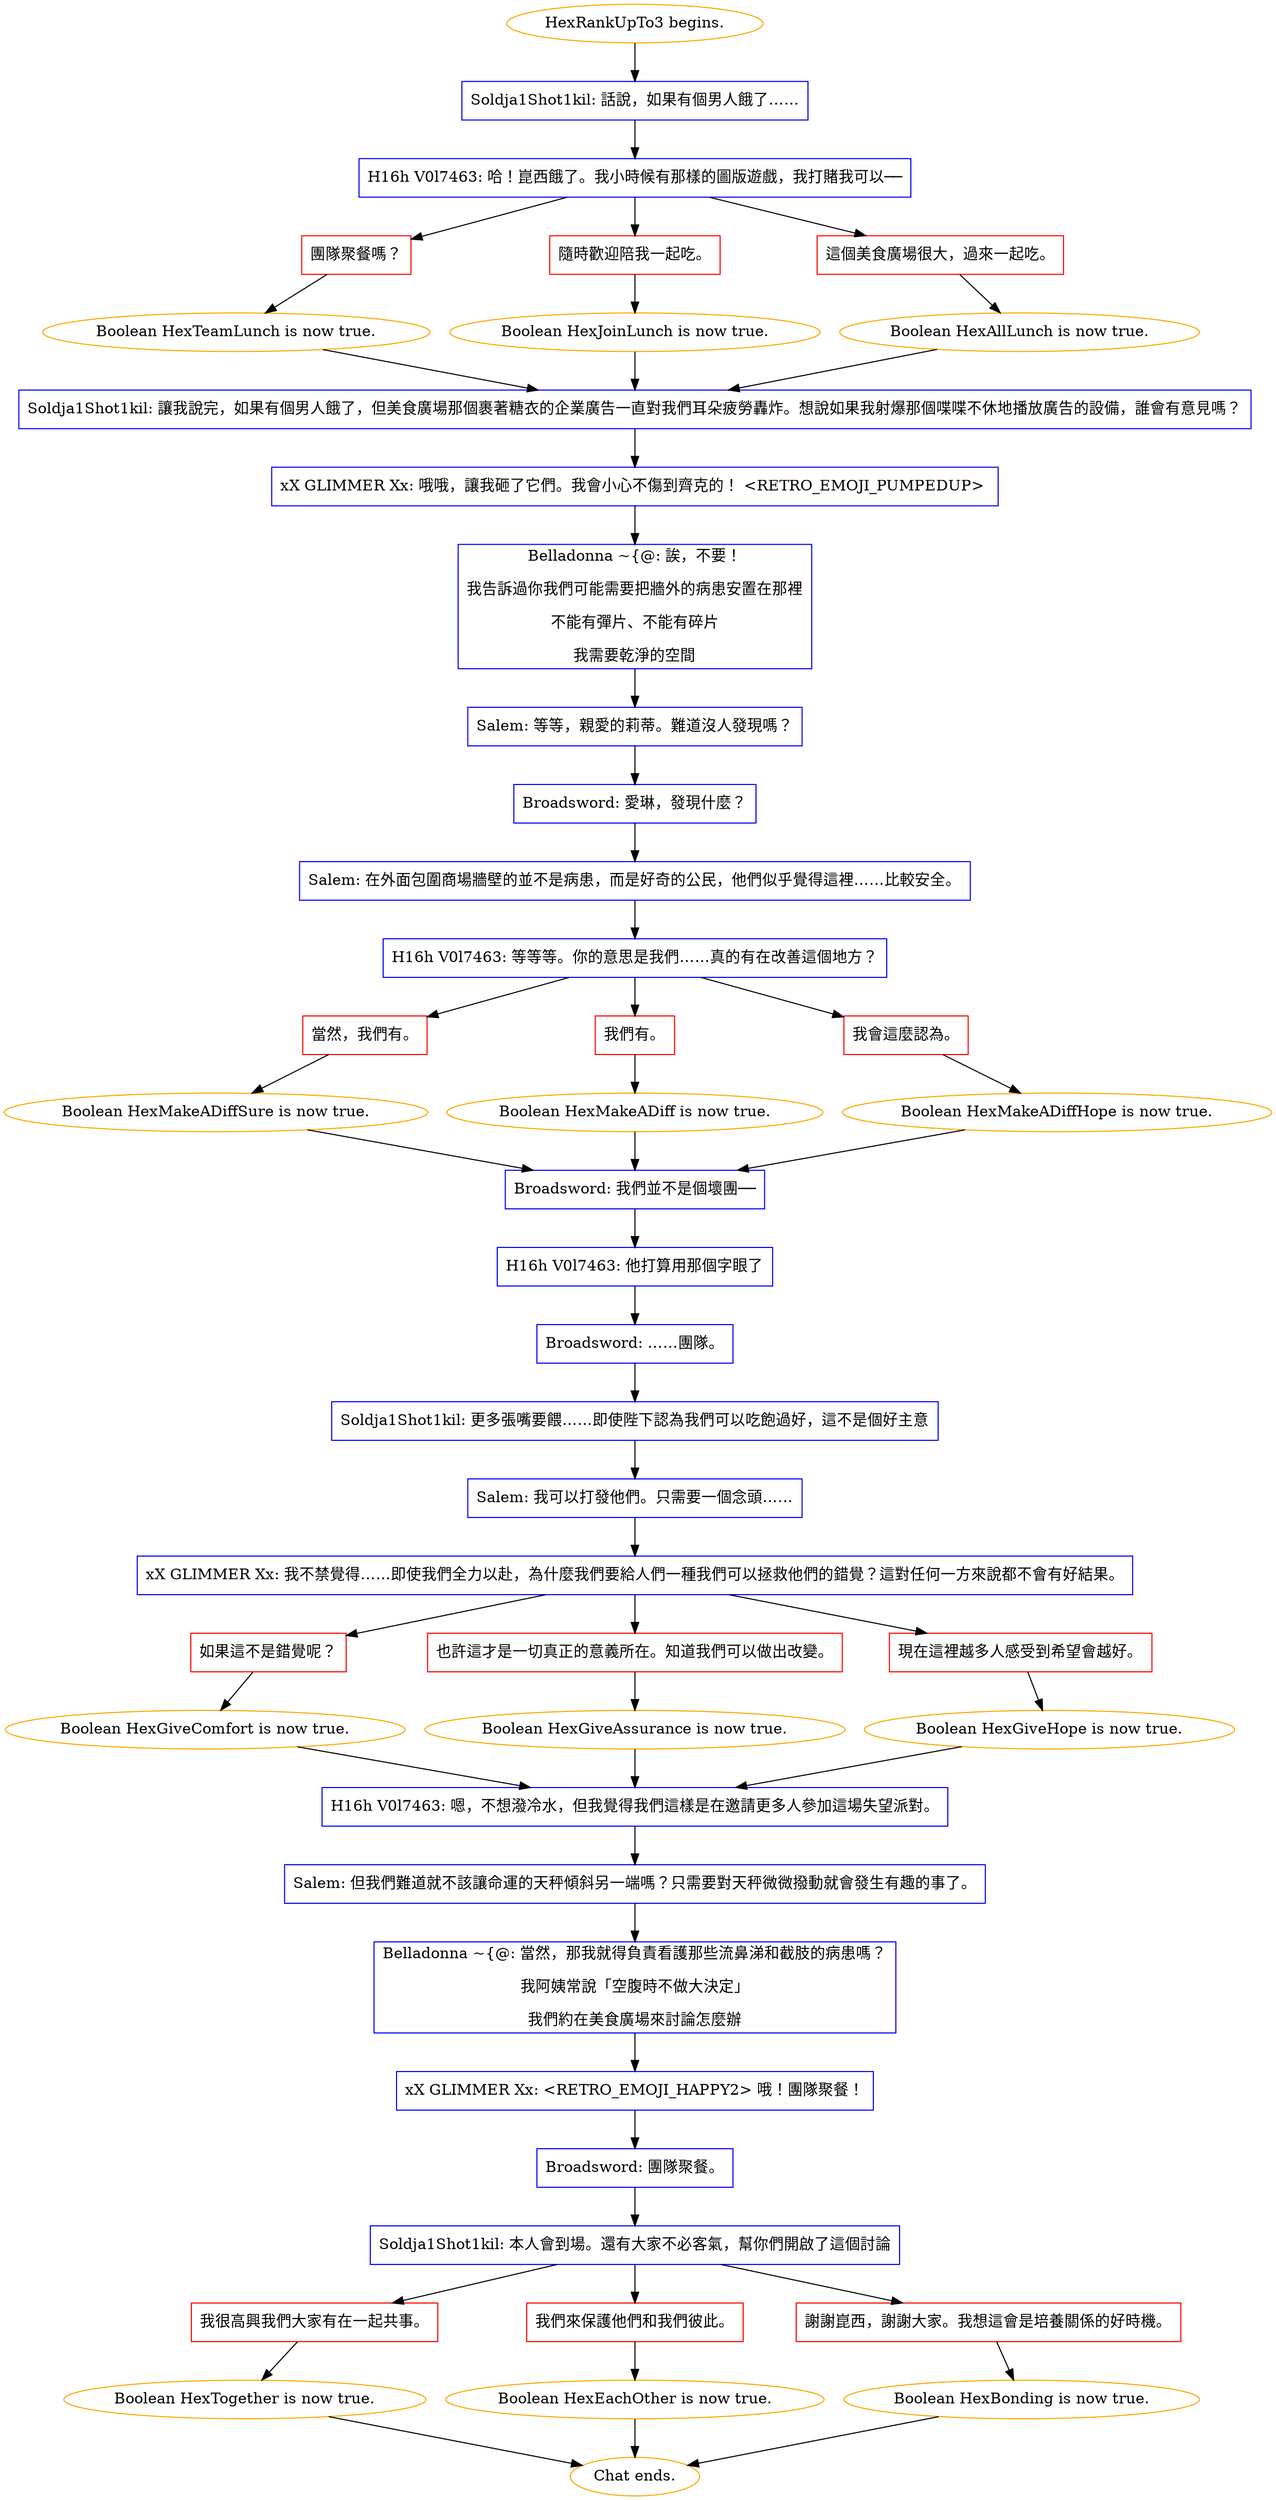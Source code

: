 digraph {
	"HexRankUpTo3 begins." [color=orange];
		"HexRankUpTo3 begins." -> j4256772795;
	j4256772795 [label="Soldja1Shot1kil: 話說，如果有個男人餓了……",shape=box,color=blue];
		j4256772795 -> j820366319;
	j820366319 [label="H16h V0l7463: 哈！崑西餓了。我小時候有那樣的圖版遊戲，我打賭我可以──",shape=box,color=blue];
		j820366319 -> j2657445256;
		j820366319 -> j2270150533;
		j820366319 -> j4221119384;
	j2657445256 [label="團隊聚餐嗎？",shape=box,color=red];
		j2657445256 -> j883683184;
	j2270150533 [label="隨時歡迎陪我一起吃。",shape=box,color=red];
		j2270150533 -> j2640636897;
	j4221119384 [label="這個美食廣場很大，過來一起吃。",shape=box,color=red];
		j4221119384 -> j1609786276;
	j883683184 [label="Boolean HexTeamLunch is now true.",color=orange];
		j883683184 -> j2701943913;
	j2640636897 [label="Boolean HexJoinLunch is now true.",color=orange];
		j2640636897 -> j2701943913;
	j1609786276 [label="Boolean HexAllLunch is now true.",color=orange];
		j1609786276 -> j2701943913;
	j2701943913 [label="Soldja1Shot1kil: 讓我說完，如果有個男人餓了，但美食廣場那個裹著糖衣的企業廣告一直對我們耳朵疲勞轟炸。想說如果我射爆那個喋喋不休地播放廣告的設備，誰會有意見嗎？",shape=box,color=blue];
		j2701943913 -> j202324205;
	j202324205 [label="xX GLIMMER Xx: 哦哦，讓我砸了它們。我會小心不傷到齊克的！ <RETRO_EMOJI_PUMPEDUP> ",shape=box,color=blue];
		j202324205 -> j2805950214;
	j2805950214 [label="Belladonna ~{@: 誒，不要！
我告訴過你我們可能需要把牆外的病患安置在那裡
不能有彈片、不能有碎片
我需要乾淨的空間",shape=box,color=blue];
		j2805950214 -> j3768582037;
	j3768582037 [label="Salem: 等等，親愛的莉蒂。難道沒人發現嗎？",shape=box,color=blue];
		j3768582037 -> j2944260084;
	j2944260084 [label="Broadsword: 愛琳，發現什麼？",shape=box,color=blue];
		j2944260084 -> j1290444147;
	j1290444147 [label="Salem: 在外面包圍商場牆壁的並不是病患，而是好奇的公民，他們似乎覺得這裡……比較安全。",shape=box,color=blue];
		j1290444147 -> j1012969419;
	j1012969419 [label="H16h V0l7463: 等等等。你的意思是我們……真的有在改善這個地方？",shape=box,color=blue];
		j1012969419 -> j3984289497;
		j1012969419 -> j1999090763;
		j1012969419 -> j2138127634;
	j3984289497 [label="當然，我們有。",shape=box,color=red];
		j3984289497 -> j3448737395;
	j1999090763 [label="我們有。",shape=box,color=red];
		j1999090763 -> j1551945555;
	j2138127634 [label="我會這麼認為。",shape=box,color=red];
		j2138127634 -> j4237004212;
	j3448737395 [label="Boolean HexMakeADiffSure is now true.",color=orange];
		j3448737395 -> j4246024816;
	j1551945555 [label="Boolean HexMakeADiff is now true.",color=orange];
		j1551945555 -> j4246024816;
	j4237004212 [label="Boolean HexMakeADiffHope is now true.",color=orange];
		j4237004212 -> j4246024816;
	j4246024816 [label="Broadsword: 我們並不是個壞團──",shape=box,color=blue];
		j4246024816 -> j1059606116;
	j1059606116 [label="H16h V0l7463: 他打算用那個字眼了",shape=box,color=blue];
		j1059606116 -> j2665736398;
	j2665736398 [label="Broadsword: ……團隊。",shape=box,color=blue];
		j2665736398 -> j3335088079;
	j3335088079 [label="Soldja1Shot1kil: 更多張嘴要餵……即使陛下認為我們可以吃飽過好，這不是個好主意",shape=box,color=blue];
		j3335088079 -> j3020680948;
	j3020680948 [label="Salem: 我可以打發他們。只需要一個念頭……",shape=box,color=blue];
		j3020680948 -> j427837006;
	j427837006 [label="xX GLIMMER Xx: 我不禁覺得……即使我們全力以赴，為什麼我們要給人們一種我們可以拯救他們的錯覺？這對任何一方來說都不會有好結果。",shape=box,color=blue];
		j427837006 -> j610511576;
		j427837006 -> j416213689;
		j427837006 -> j1049956195;
	j610511576 [label="如果這不是錯覺呢？",shape=box,color=red];
		j610511576 -> j2032803883;
	j416213689 [label="也許這才是一切真正的意義所在。知道我們可以做出改變。",shape=box,color=red];
		j416213689 -> j3419502433;
	j1049956195 [label="現在這裡越多人感受到希望會越好。",shape=box,color=red];
		j1049956195 -> j1896667955;
	j2032803883 [label="Boolean HexGiveComfort is now true.",color=orange];
		j2032803883 -> j533622735;
	j3419502433 [label="Boolean HexGiveAssurance is now true.",color=orange];
		j3419502433 -> j533622735;
	j1896667955 [label="Boolean HexGiveHope is now true.",color=orange];
		j1896667955 -> j533622735;
	j533622735 [label="H16h V0l7463: 嗯，不想潑冷水，但我覺得我們這樣是在邀請更多人參加這場失望派對。",shape=box,color=blue];
		j533622735 -> j4107054101;
	j4107054101 [label="Salem: 但我們難道就不該讓命運的天秤傾斜另一端嗎？只需要對天秤微微撥動就會發生有趣的事了。",shape=box,color=blue];
		j4107054101 -> j3715215403;
	j3715215403 [label="Belladonna ~{@: 當然，那我就得負責看護那些流鼻涕和截肢的病患嗎？
我阿姨常說「空腹時不做大決定」
我們約在美食廣場來討論怎麼辦",shape=box,color=blue];
		j3715215403 -> j3655591604;
	j3655591604 [label="xX GLIMMER Xx: <RETRO_EMOJI_HAPPY2> 哦！團隊聚餐！",shape=box,color=blue];
		j3655591604 -> j71487135;
	j71487135 [label="Broadsword: 團隊聚餐。",shape=box,color=blue];
		j71487135 -> j1115057538;
	j1115057538 [label="Soldja1Shot1kil: 本人會到場。還有大家不必客氣，幫你們開啟了這個討論",shape=box,color=blue];
		j1115057538 -> j1438341578;
		j1115057538 -> j3641174920;
		j1115057538 -> j1076001463;
	j1438341578 [label="我很高興我們大家有在一起共事。",shape=box,color=red];
		j1438341578 -> j2358702547;
	j3641174920 [label="我們來保護他們和我們彼此。",shape=box,color=red];
		j3641174920 -> j2321050970;
	j1076001463 [label="謝謝崑西，謝謝大家。我想這會是培養關係的好時機。",shape=box,color=red];
		j1076001463 -> j873465822;
	j2358702547 [label="Boolean HexTogether is now true.",color=orange];
		j2358702547 -> "Chat ends.";
	j2321050970 [label="Boolean HexEachOther is now true.",color=orange];
		j2321050970 -> "Chat ends.";
	j873465822 [label="Boolean HexBonding is now true.",color=orange];
		j873465822 -> "Chat ends.";
	"Chat ends." [color=orange];
}